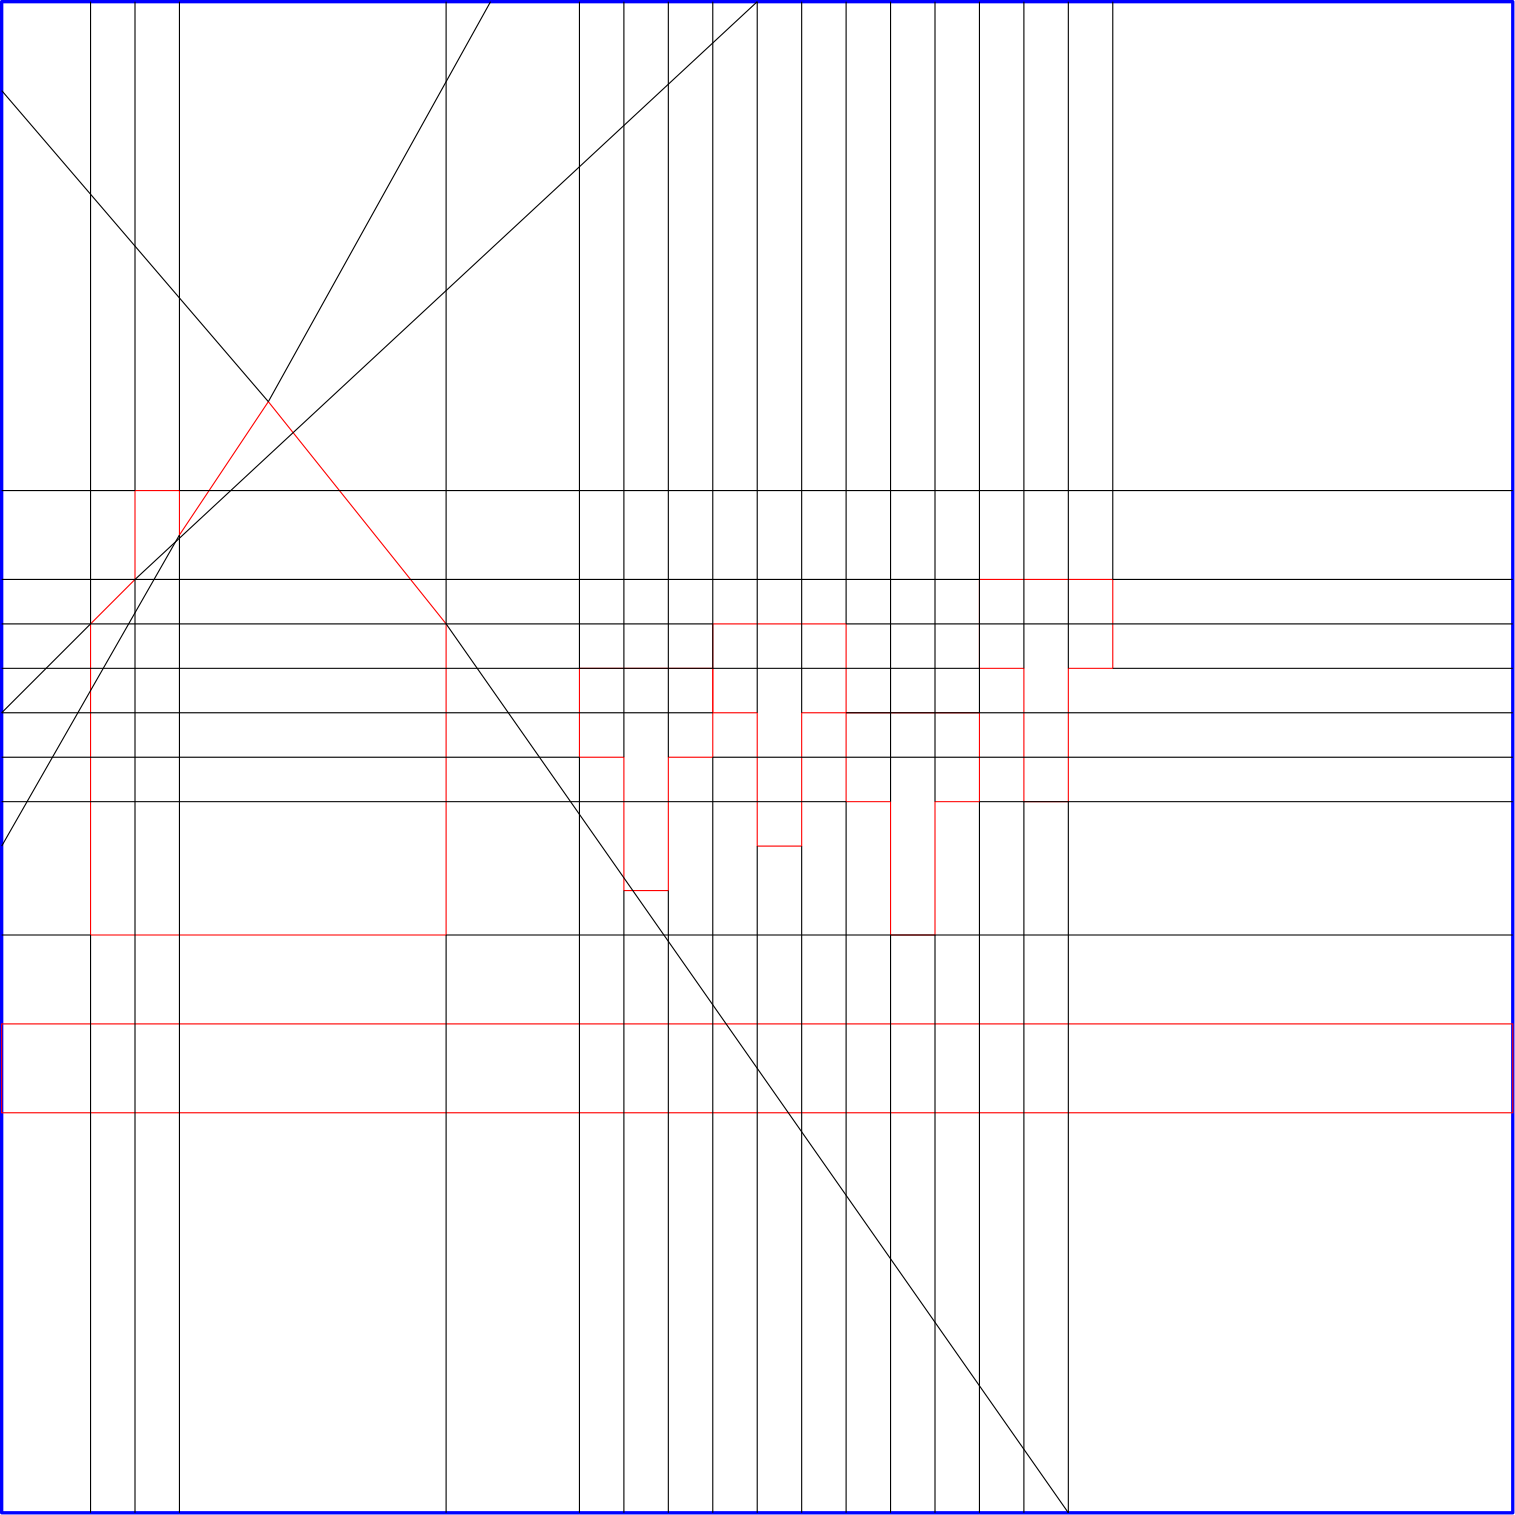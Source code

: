 <?xml version="1.0"?>
<!DOCTYPE ipe SYSTEM "ipe.dtd">
<ipe version="70218" creator="Ipe 7.2.18">
<info created="D:20200619161352" modified="D:20210705135600"/>
<ipestyle name="basic">
<symbol name="arrow/arc(spx)">
<path stroke="sym-stroke" fill="sym-stroke" pen="sym-pen">
0 0 m
-1 0.333 l
-1 -0.333 l
h
</path>
</symbol>
<symbol name="arrow/farc(spx)">
<path stroke="sym-stroke" fill="white" pen="sym-pen">
0 0 m
-1 0.333 l
-1 -0.333 l
h
</path>
</symbol>
<symbol name="arrow/ptarc(spx)">
<path stroke="sym-stroke" fill="sym-stroke" pen="sym-pen">
0 0 m
-1 0.333 l
-0.8 0 l
-1 -0.333 l
h
</path>
</symbol>
<symbol name="arrow/fptarc(spx)">
<path stroke="sym-stroke" fill="white" pen="sym-pen">
0 0 m
-1 0.333 l
-0.8 0 l
-1 -0.333 l
h
</path>
</symbol>
<symbol name="mark/circle(sx)" transformations="translations">
<path fill="sym-stroke">
0.6 0 0 0.6 0 0 e
0.4 0 0 0.4 0 0 e
</path>
</symbol>
<symbol name="mark/disk(sx)" transformations="translations">
<path fill="sym-stroke">
0.6 0 0 0.6 0 0 e
</path>
</symbol>
<symbol name="mark/fdisk(sfx)" transformations="translations">
<group>
<path fill="sym-fill">
0.5 0 0 0.5 0 0 e
</path>
<path fill="sym-stroke" fillrule="eofill">
0.6 0 0 0.6 0 0 e
0.4 0 0 0.4 0 0 e
</path>
</group>
</symbol>
<symbol name="mark/box(sx)" transformations="translations">
<path fill="sym-stroke" fillrule="eofill">
-0.6 -0.6 m
0.6 -0.6 l
0.6 0.6 l
-0.6 0.6 l
h
-0.4 -0.4 m
0.4 -0.4 l
0.4 0.4 l
-0.4 0.4 l
h
</path>
</symbol>
<symbol name="mark/square(sx)" transformations="translations">
<path fill="sym-stroke">
-0.6 -0.6 m
0.6 -0.6 l
0.6 0.6 l
-0.6 0.6 l
h
</path>
</symbol>
<symbol name="mark/fsquare(sfx)" transformations="translations">
<group>
<path fill="sym-fill">
-0.5 -0.5 m
0.5 -0.5 l
0.5 0.5 l
-0.5 0.5 l
h
</path>
<path fill="sym-stroke" fillrule="eofill">
-0.6 -0.6 m
0.6 -0.6 l
0.6 0.6 l
-0.6 0.6 l
h
-0.4 -0.4 m
0.4 -0.4 l
0.4 0.4 l
-0.4 0.4 l
h
</path>
</group>
</symbol>
<symbol name="mark/cross(sx)" transformations="translations">
<group>
<path fill="sym-stroke">
-0.43 -0.57 m
0.57 0.43 l
0.43 0.57 l
-0.57 -0.43 l
h
</path>
<path fill="sym-stroke">
-0.43 0.57 m
0.57 -0.43 l
0.43 -0.57 l
-0.57 0.43 l
h
</path>
</group>
</symbol>
<symbol name="arrow/fnormal(spx)">
<path stroke="sym-stroke" fill="white" pen="sym-pen">
0 0 m
-1 0.333 l
-1 -0.333 l
h
</path>
</symbol>
<symbol name="arrow/pointed(spx)">
<path stroke="sym-stroke" fill="sym-stroke" pen="sym-pen">
0 0 m
-1 0.333 l
-0.8 0 l
-1 -0.333 l
h
</path>
</symbol>
<symbol name="arrow/fpointed(spx)">
<path stroke="sym-stroke" fill="white" pen="sym-pen">
0 0 m
-1 0.333 l
-0.8 0 l
-1 -0.333 l
h
</path>
</symbol>
<symbol name="arrow/linear(spx)">
<path stroke="sym-stroke" pen="sym-pen">
-1 0.333 m
0 0 l
-1 -0.333 l
</path>
</symbol>
<symbol name="arrow/fdouble(spx)">
<path stroke="sym-stroke" fill="white" pen="sym-pen">
0 0 m
-1 0.333 l
-1 -0.333 l
h
-1 0 m
-2 0.333 l
-2 -0.333 l
h
</path>
</symbol>
<symbol name="arrow/double(spx)">
<path stroke="sym-stroke" fill="sym-stroke" pen="sym-pen">
0 0 m
-1 0.333 l
-1 -0.333 l
h
-1 0 m
-2 0.333 l
-2 -0.333 l
h
</path>
</symbol>
<pen name="heavier" value="0.8"/>
<pen name="fat" value="1.2"/>
<pen name="ultrafat" value="2"/>
<symbolsize name="large" value="5"/>
<symbolsize name="small" value="2"/>
<symbolsize name="tiny" value="1.1"/>
<arrowsize name="large" value="10"/>
<arrowsize name="small" value="5"/>
<arrowsize name="tiny" value="3"/>
<color name="red" value="1 0 0"/>
<color name="blue" value="0 0 1"/>
<color name="green" value="0 1 0"/>
<color name="yellow" value="1 1 0"/>
<color name="orange" value="1 0.647 0"/>
<color name="gold" value="1 0.843 0"/>
<color name="purple" value="0.627 0.125 0.941"/>
<color name="gray" value="0.745"/>
<color name="brown" value="0.647 0.165 0.165"/>
<color name="navy" value="0 0 0.502"/>
<color name="pink" value="1 0.753 0.796"/>
<color name="seagreen" value="0.18 0.545 0.341"/>
<color name="turquoise" value="0.251 0.878 0.816"/>
<color name="violet" value="0.933 0.51 0.933"/>
<color name="darkblue" value="0 0 0.545"/>
<color name="darkcyan" value="0 0.545 0.545"/>
<color name="darkgray" value="0.663"/>
<color name="darkgreen" value="0 0.392 0"/>
<color name="darkmagenta" value="0.545 0 0.545"/>
<color name="darkorange" value="1 0.549 0"/>
<color name="darkred" value="0.545 0 0"/>
<color name="lightblue" value="0.678 0.847 0.902"/>
<color name="lightcyan" value="0.878 1 1"/>
<color name="lightgray" value="0.827"/>
<color name="lightgreen" value="0.565 0.933 0.565"/>
<color name="lightyellow" value="1 1 0.878"/>
<dashstyle name="dotted" value="[1 3] 0"/>
<dashstyle name="dashed" value="[4] 0"/>
<dashstyle name="dash dotted" value="[4 2 1 2] 0"/>
<dashstyle name="dash dot dotted" value="[4 2 1 2 1 2] 0"/>
<textsize name="large" value="\large"/>
<textsize name="small" value="\small"/>
<textsize name="tiny" value="\tiny"/>
<textsize name="Large" value="\Large"/>
<textsize name="LARGE" value="\LARGE"/>
<textsize name="huge" value="\huge"/>
<textsize name="Huge" value="\Huge"/>
<textsize name="footnote" value="\footnotesize"/>
<textstyle name="center" begin="\begin{center}" end="\end{center}"/>
<textstyle name="itemize" begin="\begin{itemize}" end="\end{itemize}"/>
<textstyle name="item" begin="\begin{itemize}\item{}" end="\end{itemize}"/>
<gridsize name="4 pts" value="4"/>
<gridsize name="8 pts (~3 mm)" value="8"/>
<gridsize name="16 pts (~6 mm)" value="16"/>
<gridsize name="32 pts (~12 mm)" value="32"/>
<gridsize name="10 pts (~3.5 mm)" value="10"/>
<gridsize name="20 pts (~7 mm)" value="20"/>
<gridsize name="14 pts (~5 mm)" value="14"/>
<gridsize name="28 pts (~10 mm)" value="28"/>
<gridsize name="56 pts (~20 mm)" value="56"/>
<anglesize name="90 deg" value="90"/>
<anglesize name="60 deg" value="60"/>
<anglesize name="45 deg" value="45"/>
<anglesize name="30 deg" value="30"/>
<anglesize name="22.5 deg" value="22.5"/>
<tiling name="falling" angle="-60" step="4" width="1"/>
<tiling name="rising" angle="30" step="4" width="1"/>
</ipestyle>
<page>
<layer name="alpha"/>
<view layers="alpha" active="alpha"/>
<path layer="alpha" matrix="2.125 0 0 2.125 0 -0" stroke="blue" pen="fat">
-128 128 m
-128 -128 l
128 -128 l
128 128 l
h
</path>
<path stroke="red">
-240 48 m
-224 64 l
-224 96 l
-208 96 l
-208 80 l
-176 128 l
-112 48 l
-112 -64 l
-240 -64 l
h
</path>
<path stroke="red">
-272 -96 m
272 -96 l
272 -128 l
-272 -128 l
h
</path>
<path stroke="red">
-48 -48 m
-48 0 l
-64 0 l
-64 32 l
-16 32 l
-16 0 l
-32 0 l
-32 -48 l
h
</path>
<path matrix="1 0 0 1 48 16" stroke="red">
-48 -48 m
-48 0 l
-64 0 l
-64 32 l
-16 32 l
-16 0 l
-32 0 l
-32 -48 l
h
</path>
<path matrix="1 0 0 1 96 -16" stroke="red">
-48 -48 m
-48 0 l
-64 0 l
-64 32 l
-16 32 l
-16 0 l
-32 0 l
-32 -48 l
h
</path>
<path matrix="1 0 0 1 144 32" stroke="red">
-48 -48 m
-48 0 l
-64 0 l
-64 32 l
-16 32 l
-16 0 l
-32 0 l
-32 -48 l
h
</path>
<path stroke="black">
-240 48 m
-272 16 l
</path>
<path stroke="black">
-224 64 m
0 272 l
</path>
<path stroke="black">
-176 128 m
-96 272 l
</path>
<path stroke="black">
-208 80 m
-272 -32 l
</path>
<path stroke="black">
-208 96 m
-208 272 l
</path>
<path stroke="black">
-208 80 m
-208 -272 l
</path>
<path stroke="black">
-224 96 m
-224 272 l
</path>
<path stroke="black">
-224 64 m
-224 -272 l
</path>
<path stroke="black">
-224 96 m
-272 96 l
</path>
<path stroke="black">
-208 96 m
272 96 l
</path>
<path stroke="black">
-176 128 m
-272 240 l
</path>
<path stroke="black">
-112 48 m
112 -272 l
</path>
<path stroke="black">
-112 -64 m
-112 -272 l
</path>
<path stroke="black">
-112 48 m
-112 272 l
</path>
<path stroke="black">
-240 -64 m
-240 -272 l
</path>
<path stroke="black">
-240 48 m
-240 272 l
</path>
<path stroke="black">
-240 -64 m
-272 -64 l
</path>
<path stroke="black">
-112 -64 m
272 -64 l
</path>
<path stroke="black">
-64 32 m
-64 272 l
</path>
<path stroke="black">
-64 0 m
-64 -272 l
</path>
<path stroke="black">
-64 0 m
-272 0 l
</path>
<path stroke="black">
-16 0 m
272 0 l
</path>
<path stroke="black">
-32 -48 m
-32 -272 l
</path>
<path stroke="black">
-48 -48 m
-48 -272 l
</path>
<path stroke="black">
-16 32 m
-16 272 l
</path>
<path stroke="black">
-16 0 m
-16 -272 l
</path>
<path stroke="black">
-16 16 m
-272 16 l
</path>
<path stroke="black">
32 16 m
272 16 l
</path>
<path stroke="black">
16 -32 m
16 -272 l
</path>
<path stroke="black">
0 -32 m
0 -272 l
</path>
<path stroke="black">
32 48 m
32 272 l
</path>
<path stroke="black">
32 48 m
272 48 l
</path>
<path stroke="black">
-16 48 m
-272 48 l
</path>
<path stroke="black">
32 -16 m
32 -272 l
</path>
<path stroke="black">
80 -16 m
272 -16 l
</path>
<path stroke="black">
32 -16 m
-272 -16 l
</path>
<path stroke="black">
48 -64 m
48 -272 l
</path>
<path stroke="black">
64 -64 m
64 -272 l
</path>
<path stroke="black">
80 -16 m
80 -272 l
</path>
<path stroke="black">
80 16 m
80 272 l
</path>
<path stroke="black">
128 64 m
128 272 l
</path>
<path stroke="black">
128 64 m
272 64 l
</path>
<path stroke="black">
128 32 m
272 32 l
</path>
<path stroke="black">
80 32 m
-272 32 l
</path>
<path stroke="black">
112 -16 m
112 -272 l
</path>
<path stroke="black">
96 -16 m
96 -272 l
</path>
<path stroke="black">
80 64 m
-272 64 l
</path>
<path stroke="black">
112 32 m
112 272 l
</path>
<path stroke="black">
96 32 m
96 272 l
</path>
<path stroke="black">
64 -16 m
64 272 l
</path>
<path stroke="black">
48 -16 m
48 272 l
</path>
<path stroke="black">
-32 0 m
-32 272 l
</path>
<path stroke="black">
-48 0 m
-48 272 l
</path>
<path stroke="black">
16 16 m
16 272 l
</path>
<path stroke="black">
0 16 m
0 272 l
</path>
</page>
</ipe>
